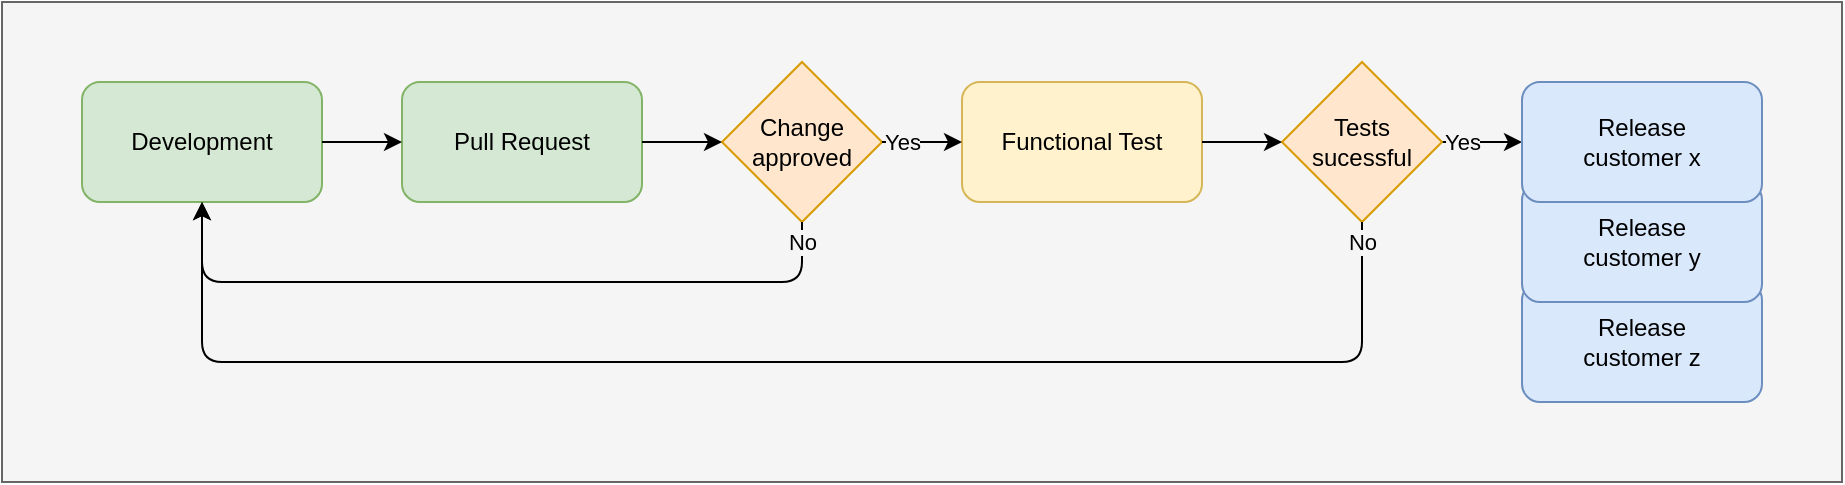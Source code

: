<mxfile version="20.4.0" type="github">
  <diagram id="rtIgRerkgOWKP0J-qkVY" name="Page-1">
    <mxGraphModel dx="522" dy="336" grid="1" gridSize="10" guides="1" tooltips="1" connect="1" arrows="1" fold="1" page="1" pageScale="1" pageWidth="850" pageHeight="1100" math="0" shadow="0">
      <root>
        <mxCell id="0" />
        <mxCell id="1" parent="0" />
        <mxCell id="bW3pVANPAIo-EI9EL-j5-19" value="" style="rounded=0;whiteSpace=wrap;html=1;fillColor=#f5f5f5;strokeColor=#666666;fontColor=#333333;" vertex="1" parent="1">
          <mxGeometry y="120" width="920" height="240" as="geometry" />
        </mxCell>
        <mxCell id="bW3pVANPAIo-EI9EL-j5-18" value="&lt;div&gt;Release&lt;/div&gt;customer z" style="rounded=1;whiteSpace=wrap;html=1;fillColor=#dae8fc;strokeColor=#6c8ebf;" vertex="1" parent="1">
          <mxGeometry x="760" y="260" width="120" height="60" as="geometry" />
        </mxCell>
        <mxCell id="bW3pVANPAIo-EI9EL-j5-1" value="Development" style="rounded=1;whiteSpace=wrap;html=1;fillColor=#d5e8d4;strokeColor=#82b366;" vertex="1" parent="1">
          <mxGeometry x="40" y="160" width="120" height="60" as="geometry" />
        </mxCell>
        <mxCell id="bW3pVANPAIo-EI9EL-j5-2" value="&lt;div&gt;Pull Request&lt;/div&gt;" style="rounded=1;whiteSpace=wrap;html=1;fillColor=#d5e8d4;strokeColor=#82b366;" vertex="1" parent="1">
          <mxGeometry x="200" y="160" width="120" height="60" as="geometry" />
        </mxCell>
        <mxCell id="bW3pVANPAIo-EI9EL-j5-3" value="&lt;div&gt;Functional Test&lt;/div&gt;" style="rounded=1;whiteSpace=wrap;html=1;fillColor=#fff2cc;strokeColor=#d6b656;" vertex="1" parent="1">
          <mxGeometry x="480" y="160" width="120" height="60" as="geometry" />
        </mxCell>
        <mxCell id="bW3pVANPAIo-EI9EL-j5-5" value="&lt;div&gt;Change approved&lt;/div&gt;" style="rhombus;whiteSpace=wrap;html=1;fillColor=#ffe6cc;strokeColor=#d79b00;" vertex="1" parent="1">
          <mxGeometry x="360" y="150" width="80" height="80" as="geometry" />
        </mxCell>
        <mxCell id="bW3pVANPAIo-EI9EL-j5-6" value="" style="endArrow=classic;html=1;rounded=0;entryX=0;entryY=0.5;entryDx=0;entryDy=0;" edge="1" parent="1" target="bW3pVANPAIo-EI9EL-j5-2">
          <mxGeometry width="50" height="50" relative="1" as="geometry">
            <mxPoint x="160" y="190" as="sourcePoint" />
            <mxPoint x="210" y="140" as="targetPoint" />
          </mxGeometry>
        </mxCell>
        <mxCell id="bW3pVANPAIo-EI9EL-j5-7" value="" style="endArrow=classic;html=1;rounded=0;entryX=0;entryY=0.5;entryDx=0;entryDy=0;exitX=1;exitY=0.5;exitDx=0;exitDy=0;" edge="1" parent="1" source="bW3pVANPAIo-EI9EL-j5-2" target="bW3pVANPAIo-EI9EL-j5-5">
          <mxGeometry width="50" height="50" relative="1" as="geometry">
            <mxPoint x="330" y="200" as="sourcePoint" />
            <mxPoint x="360" y="140" as="targetPoint" />
          </mxGeometry>
        </mxCell>
        <mxCell id="bW3pVANPAIo-EI9EL-j5-8" value="" style="endArrow=classic;html=1;rounded=1;exitX=0.5;exitY=1;exitDx=0;exitDy=0;entryX=0.5;entryY=1;entryDx=0;entryDy=0;" edge="1" parent="1" source="bW3pVANPAIo-EI9EL-j5-5" target="bW3pVANPAIo-EI9EL-j5-1">
          <mxGeometry width="50" height="50" relative="1" as="geometry">
            <mxPoint x="280" y="380" as="sourcePoint" />
            <mxPoint x="140" y="260" as="targetPoint" />
            <Array as="points">
              <mxPoint x="400" y="260" />
              <mxPoint x="100" y="260" />
            </Array>
          </mxGeometry>
        </mxCell>
        <mxCell id="bW3pVANPAIo-EI9EL-j5-14" value="&lt;div&gt;&lt;span style=&quot;&quot;&gt;No&lt;/span&gt;&lt;/div&gt;" style="edgeLabel;html=1;align=center;verticalAlign=middle;resizable=0;points=[];labelBackgroundColor=#f5f5f5;" vertex="1" connectable="0" parent="bW3pVANPAIo-EI9EL-j5-8">
          <mxGeometry x="-0.303" y="1" relative="1" as="geometry">
            <mxPoint x="99" y="-21" as="offset" />
          </mxGeometry>
        </mxCell>
        <mxCell id="bW3pVANPAIo-EI9EL-j5-9" value="&lt;div&gt;&lt;span style=&quot;&quot;&gt;Yes&lt;/span&gt;&lt;/div&gt;" style="endArrow=classic;html=1;rounded=0;entryX=0;entryY=0.5;entryDx=0;entryDy=0;exitX=1;exitY=0.5;exitDx=0;exitDy=0;shadow=0;labelBackgroundColor=#F5F5F5;" edge="1" parent="1" source="bW3pVANPAIo-EI9EL-j5-5" target="bW3pVANPAIo-EI9EL-j5-3">
          <mxGeometry x="-0.5" width="50" height="50" relative="1" as="geometry">
            <mxPoint x="430" y="280" as="sourcePoint" />
            <mxPoint x="460" y="220" as="targetPoint" />
            <Array as="points">
              <mxPoint x="460" y="190" />
            </Array>
            <mxPoint as="offset" />
          </mxGeometry>
        </mxCell>
        <mxCell id="bW3pVANPAIo-EI9EL-j5-10" value="" style="endArrow=classic;html=1;rounded=0;entryX=0;entryY=0.5;entryDx=0;entryDy=0;exitX=1;exitY=0.5;exitDx=0;exitDy=0;" edge="1" parent="1" source="bW3pVANPAIo-EI9EL-j5-11" target="bW3pVANPAIo-EI9EL-j5-4">
          <mxGeometry width="50" height="50" relative="1" as="geometry">
            <mxPoint x="600" y="250" as="sourcePoint" />
            <mxPoint x="630" y="190" as="targetPoint" />
          </mxGeometry>
        </mxCell>
        <mxCell id="bW3pVANPAIo-EI9EL-j5-16" value="&lt;span style=&quot;&quot;&gt;Yes&lt;/span&gt;" style="edgeLabel;html=1;align=center;verticalAlign=middle;resizable=0;points=[];labelBackgroundColor=#F5F5F5;" vertex="1" connectable="0" parent="bW3pVANPAIo-EI9EL-j5-10">
          <mxGeometry x="0.3" y="-3" relative="1" as="geometry">
            <mxPoint x="-16" y="-3" as="offset" />
          </mxGeometry>
        </mxCell>
        <mxCell id="bW3pVANPAIo-EI9EL-j5-11" value="&lt;div&gt;Tests sucessful&lt;/div&gt;" style="rhombus;whiteSpace=wrap;html=1;fillColor=#ffe6cc;strokeColor=#d79b00;" vertex="1" parent="1">
          <mxGeometry x="640" y="150" width="80" height="80" as="geometry" />
        </mxCell>
        <mxCell id="bW3pVANPAIo-EI9EL-j5-12" value="" style="endArrow=classic;html=1;rounded=0;entryX=0;entryY=0.5;entryDx=0;entryDy=0;exitX=1;exitY=0.5;exitDx=0;exitDy=0;" edge="1" parent="1" source="bW3pVANPAIo-EI9EL-j5-3">
          <mxGeometry width="50" height="50" relative="1" as="geometry">
            <mxPoint x="610" y="250" as="sourcePoint" />
            <mxPoint x="640" y="190" as="targetPoint" />
          </mxGeometry>
        </mxCell>
        <mxCell id="bW3pVANPAIo-EI9EL-j5-13" value="" style="endArrow=classic;html=1;exitX=0.5;exitY=1;exitDx=0;exitDy=0;rounded=1;" edge="1" parent="1" source="bW3pVANPAIo-EI9EL-j5-11">
          <mxGeometry width="50" height="50" relative="1" as="geometry">
            <mxPoint x="680" y="270" as="sourcePoint" />
            <mxPoint x="100" y="220" as="targetPoint" />
            <Array as="points">
              <mxPoint x="680" y="300" />
              <mxPoint x="100" y="300" />
            </Array>
          </mxGeometry>
        </mxCell>
        <mxCell id="bW3pVANPAIo-EI9EL-j5-15" value="&lt;div&gt;No&lt;/div&gt;" style="edgeLabel;html=1;align=center;verticalAlign=middle;resizable=0;points=[];labelBackgroundColor=#F5F5F5;" vertex="1" connectable="0" parent="bW3pVANPAIo-EI9EL-j5-13">
          <mxGeometry x="-0.918" y="2" relative="1" as="geometry">
            <mxPoint x="-2" y="-20" as="offset" />
          </mxGeometry>
        </mxCell>
        <mxCell id="bW3pVANPAIo-EI9EL-j5-17" value="&lt;div&gt;Release&lt;/div&gt;customer y" style="rounded=1;whiteSpace=wrap;html=1;fillColor=#dae8fc;strokeColor=#6c8ebf;" vertex="1" parent="1">
          <mxGeometry x="760" y="210" width="120" height="60" as="geometry" />
        </mxCell>
        <mxCell id="bW3pVANPAIo-EI9EL-j5-4" value="&lt;div&gt;Release&lt;/div&gt;customer x" style="rounded=1;whiteSpace=wrap;html=1;fillColor=#dae8fc;strokeColor=#6c8ebf;" vertex="1" parent="1">
          <mxGeometry x="760" y="160" width="120" height="60" as="geometry" />
        </mxCell>
      </root>
    </mxGraphModel>
  </diagram>
</mxfile>

